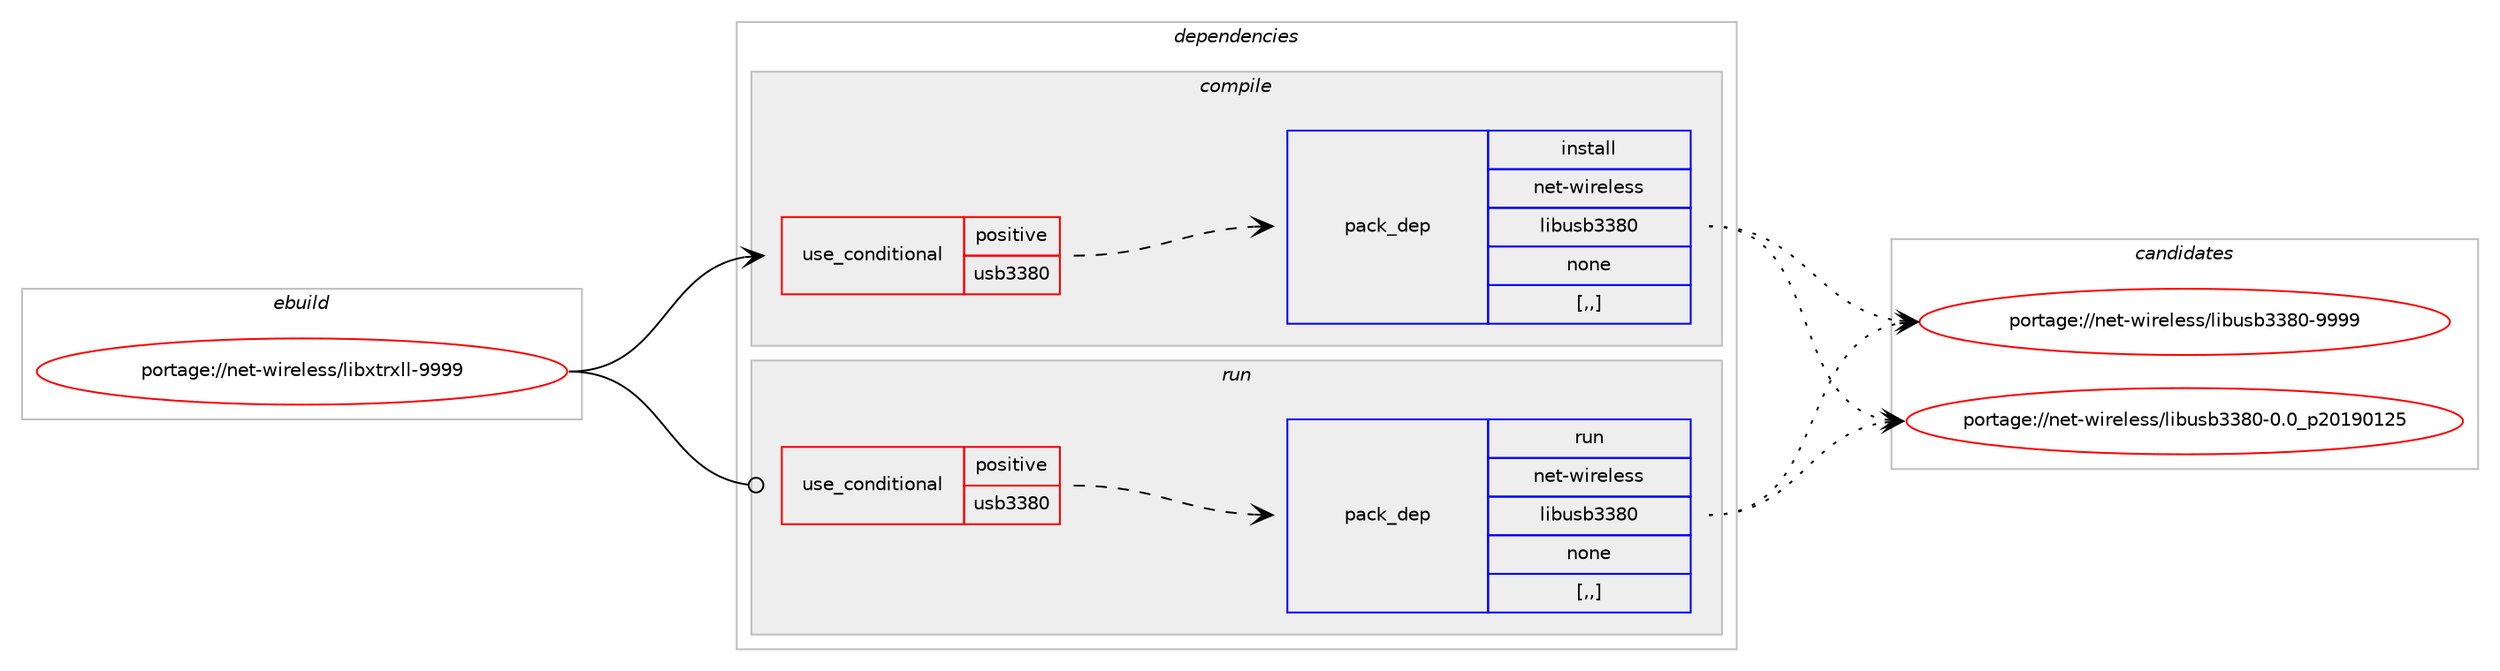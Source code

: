 digraph prolog {

# *************
# Graph options
# *************

newrank=true;
concentrate=true;
compound=true;
graph [rankdir=LR,fontname=Helvetica,fontsize=10,ranksep=1.5];#, ranksep=2.5, nodesep=0.2];
edge  [arrowhead=vee];
node  [fontname=Helvetica,fontsize=10];

# **********
# The ebuild
# **********

subgraph cluster_leftcol {
color=gray;
label=<<i>ebuild</i>>;
id [label="portage://net-wireless/libxtrxll-9999", color=red, width=4, href="../net-wireless/libxtrxll-9999.svg"];
}

# ****************
# The dependencies
# ****************

subgraph cluster_midcol {
color=gray;
label=<<i>dependencies</i>>;
subgraph cluster_compile {
fillcolor="#eeeeee";
style=filled;
label=<<i>compile</i>>;
subgraph cond103268 {
dependency389698 [label=<<TABLE BORDER="0" CELLBORDER="1" CELLSPACING="0" CELLPADDING="4"><TR><TD ROWSPAN="3" CELLPADDING="10">use_conditional</TD></TR><TR><TD>positive</TD></TR><TR><TD>usb3380</TD></TR></TABLE>>, shape=none, color=red];
subgraph pack283639 {
dependency389699 [label=<<TABLE BORDER="0" CELLBORDER="1" CELLSPACING="0" CELLPADDING="4" WIDTH="220"><TR><TD ROWSPAN="6" CELLPADDING="30">pack_dep</TD></TR><TR><TD WIDTH="110">install</TD></TR><TR><TD>net-wireless</TD></TR><TR><TD>libusb3380</TD></TR><TR><TD>none</TD></TR><TR><TD>[,,]</TD></TR></TABLE>>, shape=none, color=blue];
}
dependency389698:e -> dependency389699:w [weight=20,style="dashed",arrowhead="vee"];
}
id:e -> dependency389698:w [weight=20,style="solid",arrowhead="vee"];
}
subgraph cluster_compileandrun {
fillcolor="#eeeeee";
style=filled;
label=<<i>compile and run</i>>;
}
subgraph cluster_run {
fillcolor="#eeeeee";
style=filled;
label=<<i>run</i>>;
subgraph cond103269 {
dependency389700 [label=<<TABLE BORDER="0" CELLBORDER="1" CELLSPACING="0" CELLPADDING="4"><TR><TD ROWSPAN="3" CELLPADDING="10">use_conditional</TD></TR><TR><TD>positive</TD></TR><TR><TD>usb3380</TD></TR></TABLE>>, shape=none, color=red];
subgraph pack283640 {
dependency389701 [label=<<TABLE BORDER="0" CELLBORDER="1" CELLSPACING="0" CELLPADDING="4" WIDTH="220"><TR><TD ROWSPAN="6" CELLPADDING="30">pack_dep</TD></TR><TR><TD WIDTH="110">run</TD></TR><TR><TD>net-wireless</TD></TR><TR><TD>libusb3380</TD></TR><TR><TD>none</TD></TR><TR><TD>[,,]</TD></TR></TABLE>>, shape=none, color=blue];
}
dependency389700:e -> dependency389701:w [weight=20,style="dashed",arrowhead="vee"];
}
id:e -> dependency389700:w [weight=20,style="solid",arrowhead="odot"];
}
}

# **************
# The candidates
# **************

subgraph cluster_choices {
rank=same;
color=gray;
label=<<i>candidates</i>>;

subgraph choice283639 {
color=black;
nodesep=1;
choice11010111645119105114101108101115115471081059811711598515156484557575757 [label="portage://net-wireless/libusb3380-9999", color=red, width=4,href="../net-wireless/libusb3380-9999.svg"];
choice110101116451191051141011081011151154710810598117115985151564845484648951125048495748495053 [label="portage://net-wireless/libusb3380-0.0_p20190125", color=red, width=4,href="../net-wireless/libusb3380-0.0_p20190125.svg"];
dependency389699:e -> choice11010111645119105114101108101115115471081059811711598515156484557575757:w [style=dotted,weight="100"];
dependency389699:e -> choice110101116451191051141011081011151154710810598117115985151564845484648951125048495748495053:w [style=dotted,weight="100"];
}
subgraph choice283640 {
color=black;
nodesep=1;
choice11010111645119105114101108101115115471081059811711598515156484557575757 [label="portage://net-wireless/libusb3380-9999", color=red, width=4,href="../net-wireless/libusb3380-9999.svg"];
choice110101116451191051141011081011151154710810598117115985151564845484648951125048495748495053 [label="portage://net-wireless/libusb3380-0.0_p20190125", color=red, width=4,href="../net-wireless/libusb3380-0.0_p20190125.svg"];
dependency389701:e -> choice11010111645119105114101108101115115471081059811711598515156484557575757:w [style=dotted,weight="100"];
dependency389701:e -> choice110101116451191051141011081011151154710810598117115985151564845484648951125048495748495053:w [style=dotted,weight="100"];
}
}

}
